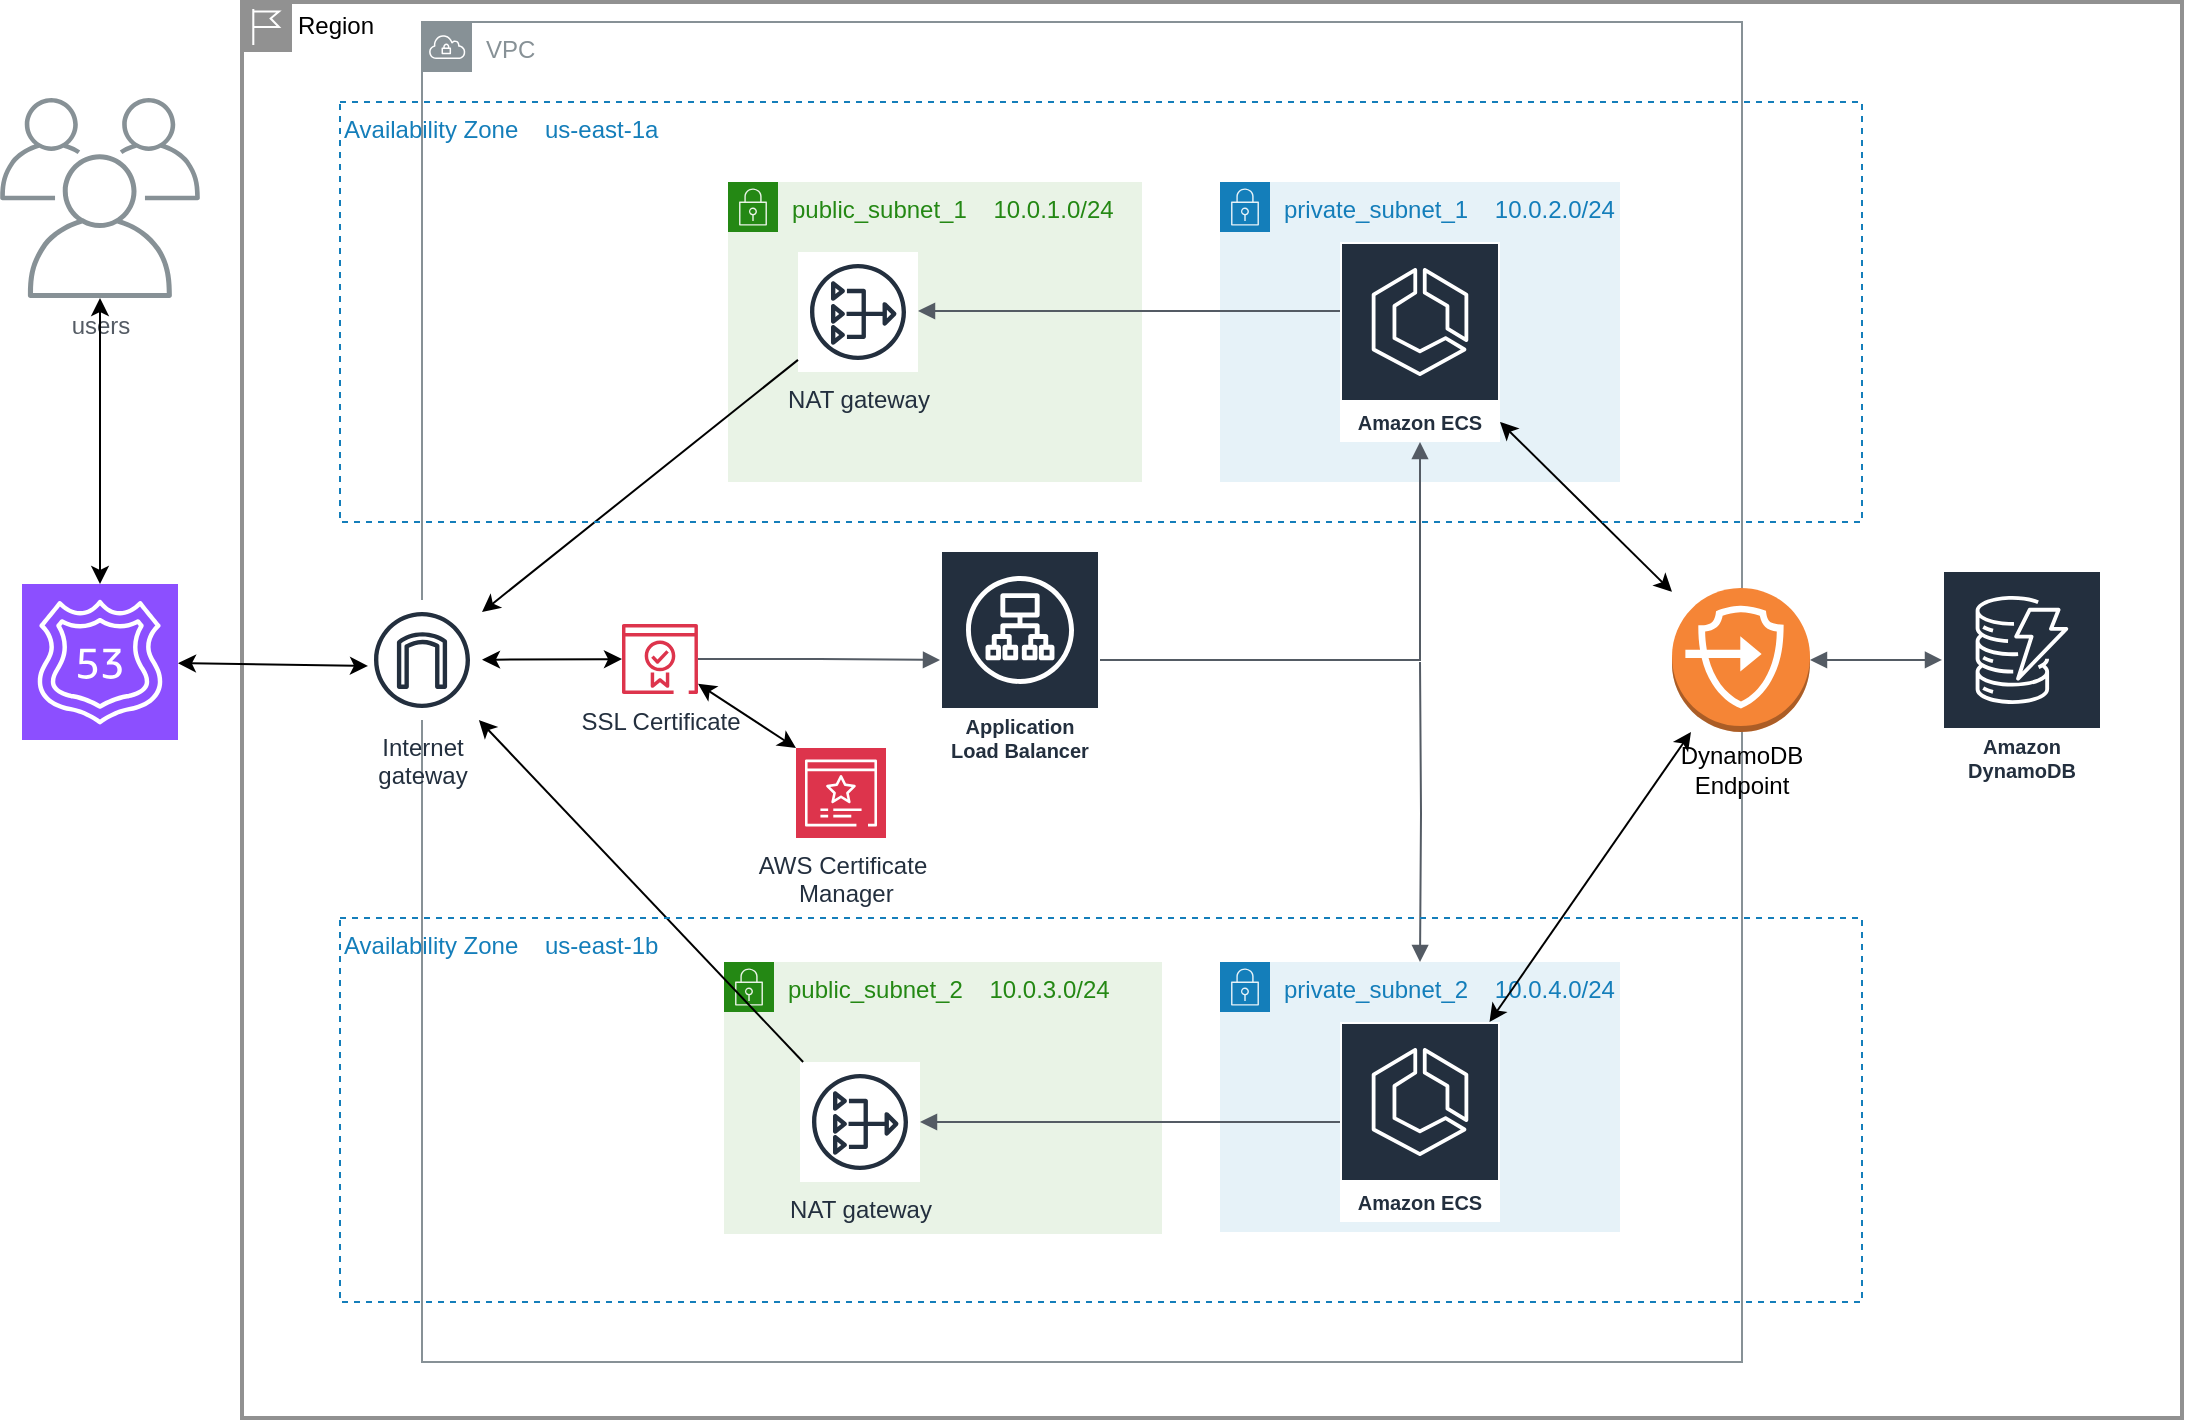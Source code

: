 <mxfile version="24.7.14">
  <diagram name="Page-1" id="aCf4mz3CWXnx07u85e5F">
    <mxGraphModel dx="2276" dy="747" grid="1" gridSize="10" guides="1" tooltips="1" connect="1" arrows="1" fold="1" page="1" pageScale="1" pageWidth="850" pageHeight="1100" math="0" shadow="0">
      <root>
        <mxCell id="0" />
        <mxCell id="1" parent="0" />
        <mxCell id="C3LEZmclD4hV7QYWi0aZ-1" value="Region" style="shape=mxgraph.ibm.box;prType=region;fontStyle=0;verticalAlign=top;align=left;spacingLeft=32;spacingTop=4;fillColor=none;rounded=0;whiteSpace=wrap;html=1;strokeColor=#919191;strokeWidth=2;dashed=0;container=1;spacing=-4;collapsible=0;expand=0;recursiveResize=0;movable=1;" parent="1" vertex="1">
          <mxGeometry x="111" y="92" width="970" height="708" as="geometry" />
        </mxCell>
        <mxCell id="C3LEZmclD4hV7QYWi0aZ-2" value="VPC" style="sketch=0;outlineConnect=0;gradientColor=none;html=1;whiteSpace=wrap;fontSize=12;fontStyle=0;shape=mxgraph.aws4.group;grIcon=mxgraph.aws4.group_vpc;strokeColor=#879196;fillColor=none;verticalAlign=top;align=left;spacingLeft=30;fontColor=#879196;dashed=0;" parent="C3LEZmclD4hV7QYWi0aZ-1" vertex="1">
          <mxGeometry x="90" y="10" width="660" height="670" as="geometry" />
        </mxCell>
        <mxCell id="C3LEZmclD4hV7QYWi0aZ-3" value="Internet&#xa;gateway" style="sketch=0;outlineConnect=0;fontColor=#232F3E;gradientColor=none;strokeColor=#232F3E;fillColor=#ffffff;dashed=0;verticalLabelPosition=bottom;verticalAlign=top;align=center;html=1;fontSize=12;fontStyle=0;aspect=fixed;shape=mxgraph.aws4.resourceIcon;resIcon=mxgraph.aws4.internet_gateway;" parent="C3LEZmclD4hV7QYWi0aZ-1" vertex="1">
          <mxGeometry x="60" y="299" width="60" height="60" as="geometry" />
        </mxCell>
        <mxCell id="C3LEZmclD4hV7QYWi0aZ-4" value="Application Load Balancer" style="sketch=0;outlineConnect=0;fontColor=#232F3E;gradientColor=none;strokeColor=#ffffff;fillColor=#232F3E;dashed=0;verticalLabelPosition=middle;verticalAlign=bottom;align=center;html=1;whiteSpace=wrap;fontSize=10;fontStyle=1;spacing=3;shape=mxgraph.aws4.productIcon;prIcon=mxgraph.aws4.application_load_balancer;" parent="C3LEZmclD4hV7QYWi0aZ-1" vertex="1">
          <mxGeometry x="349" y="274" width="80" height="110" as="geometry" />
        </mxCell>
        <mxCell id="C3LEZmclD4hV7QYWi0aZ-5" value="public_subnet_1&amp;nbsp; &amp;nbsp; 10.0.1.0/24" style="points=[[0,0],[0.25,0],[0.5,0],[0.75,0],[1,0],[1,0.25],[1,0.5],[1,0.75],[1,1],[0.75,1],[0.5,1],[0.25,1],[0,1],[0,0.75],[0,0.5],[0,0.25]];outlineConnect=0;gradientColor=none;html=1;whiteSpace=wrap;fontSize=12;fontStyle=0;container=1;pointerEvents=0;collapsible=0;recursiveResize=0;shape=mxgraph.aws4.group;grIcon=mxgraph.aws4.group_security_group;grStroke=0;strokeColor=#248814;fillColor=#E9F3E6;verticalAlign=top;align=left;spacingLeft=30;fontColor=#248814;dashed=0;" parent="C3LEZmclD4hV7QYWi0aZ-1" vertex="1">
          <mxGeometry x="243" y="90" width="207" height="150" as="geometry" />
        </mxCell>
        <mxCell id="C3LEZmclD4hV7QYWi0aZ-7" value="NAT gateway" style="sketch=0;outlineConnect=0;fontColor=#232F3E;gradientColor=none;strokeColor=#232F3E;fillColor=#ffffff;dashed=0;verticalLabelPosition=bottom;verticalAlign=top;align=center;html=1;fontSize=12;fontStyle=0;aspect=fixed;shape=mxgraph.aws4.resourceIcon;resIcon=mxgraph.aws4.nat_gateway;" parent="C3LEZmclD4hV7QYWi0aZ-5" vertex="1">
          <mxGeometry x="35" y="35" width="60" height="60" as="geometry" />
        </mxCell>
        <mxCell id="C3LEZmclD4hV7QYWi0aZ-6" value="public_subnet_2&amp;nbsp; &amp;nbsp;&amp;nbsp;10.0.3.0/24" style="points=[[0,0],[0.25,0],[0.5,0],[0.75,0],[1,0],[1,0.25],[1,0.5],[1,0.75],[1,1],[0.75,1],[0.5,1],[0.25,1],[0,1],[0,0.75],[0,0.5],[0,0.25]];outlineConnect=0;gradientColor=none;html=1;whiteSpace=wrap;fontSize=12;fontStyle=0;container=1;pointerEvents=0;collapsible=0;recursiveResize=0;shape=mxgraph.aws4.group;grIcon=mxgraph.aws4.group_security_group;grStroke=0;strokeColor=#248814;fillColor=#E9F3E6;verticalAlign=top;align=left;spacingLeft=30;fontColor=#248814;dashed=0;" parent="C3LEZmclD4hV7QYWi0aZ-1" vertex="1">
          <mxGeometry x="241" y="480" width="219" height="136" as="geometry" />
        </mxCell>
        <mxCell id="C3LEZmclD4hV7QYWi0aZ-8" value="NAT gateway" style="sketch=0;outlineConnect=0;fontColor=#232F3E;gradientColor=none;strokeColor=#232F3E;fillColor=#ffffff;dashed=0;verticalLabelPosition=bottom;verticalAlign=top;align=center;html=1;fontSize=12;fontStyle=0;aspect=fixed;shape=mxgraph.aws4.resourceIcon;resIcon=mxgraph.aws4.nat_gateway;" parent="C3LEZmclD4hV7QYWi0aZ-6" vertex="1">
          <mxGeometry x="38" y="50" width="60" height="60" as="geometry" />
        </mxCell>
        <mxCell id="C3LEZmclD4hV7QYWi0aZ-9" value="private_subnet_1&amp;nbsp; &amp;nbsp;&amp;nbsp;10.0.2.0/24" style="points=[[0,0],[0.25,0],[0.5,0],[0.75,0],[1,0],[1,0.25],[1,0.5],[1,0.75],[1,1],[0.75,1],[0.5,1],[0.25,1],[0,1],[0,0.75],[0,0.5],[0,0.25]];outlineConnect=0;gradientColor=none;html=1;whiteSpace=wrap;fontSize=12;fontStyle=0;container=1;pointerEvents=0;collapsible=0;recursiveResize=0;shape=mxgraph.aws4.group;grIcon=mxgraph.aws4.group_security_group;grStroke=0;strokeColor=#147EBA;fillColor=#E6F2F8;verticalAlign=top;align=left;spacingLeft=30;fontColor=#147EBA;dashed=0;" parent="C3LEZmclD4hV7QYWi0aZ-1" vertex="1">
          <mxGeometry x="489" y="90" width="200" height="150" as="geometry" />
        </mxCell>
        <mxCell id="C3LEZmclD4hV7QYWi0aZ-10" value="Amazon ECS" style="sketch=0;outlineConnect=0;fontColor=#232F3E;gradientColor=none;strokeColor=#ffffff;fillColor=#232F3E;dashed=0;verticalLabelPosition=middle;verticalAlign=bottom;align=center;html=1;whiteSpace=wrap;fontSize=10;fontStyle=1;spacing=3;shape=mxgraph.aws4.productIcon;prIcon=mxgraph.aws4.ecs;" parent="C3LEZmclD4hV7QYWi0aZ-9" vertex="1">
          <mxGeometry x="60" y="30" width="80" height="100" as="geometry" />
        </mxCell>
        <mxCell id="C3LEZmclD4hV7QYWi0aZ-24" value="" style="edgeStyle=orthogonalEdgeStyle;html=1;endArrow=none;elbow=vertical;startArrow=block;startFill=1;strokeColor=#545B64;rounded=0;" parent="C3LEZmclD4hV7QYWi0aZ-9" edge="1" source="C3LEZmclD4hV7QYWi0aZ-7">
          <mxGeometry width="100" relative="1" as="geometry">
            <mxPoint x="-90" y="64.5" as="sourcePoint" />
            <mxPoint x="60" y="64.5" as="targetPoint" />
            <Array as="points">
              <mxPoint x="-50" y="65" />
            </Array>
          </mxGeometry>
        </mxCell>
        <mxCell id="C3LEZmclD4hV7QYWi0aZ-11" value="Amazon DynamoDB" style="sketch=0;outlineConnect=0;fontColor=#232F3E;gradientColor=none;strokeColor=#ffffff;fillColor=#232F3E;dashed=0;verticalLabelPosition=middle;verticalAlign=bottom;align=center;html=1;whiteSpace=wrap;fontSize=10;fontStyle=1;spacing=3;shape=mxgraph.aws4.productIcon;prIcon=mxgraph.aws4.dynamodb;" parent="C3LEZmclD4hV7QYWi0aZ-1" vertex="1">
          <mxGeometry x="850" y="284" width="80" height="110" as="geometry" />
        </mxCell>
        <mxCell id="C3LEZmclD4hV7QYWi0aZ-14" value="" style="group" parent="C3LEZmclD4hV7QYWi0aZ-1" vertex="1" connectable="0">
          <mxGeometry x="715" y="293" width="69" height="106" as="geometry" />
        </mxCell>
        <mxCell id="C3LEZmclD4hV7QYWi0aZ-12" value="" style="outlineConnect=0;dashed=0;verticalLabelPosition=bottom;verticalAlign=top;align=center;html=1;shape=mxgraph.aws3.endpoints;fillColor=#F58536;gradientColor=none;" parent="C3LEZmclD4hV7QYWi0aZ-14" vertex="1">
          <mxGeometry width="69" height="72" as="geometry" />
        </mxCell>
        <mxCell id="C3LEZmclD4hV7QYWi0aZ-13" value="DynamoDB Endpoint" style="text;html=1;strokeColor=none;fillColor=none;align=center;verticalAlign=middle;whiteSpace=wrap;rounded=0;" parent="C3LEZmclD4hV7QYWi0aZ-14" vertex="1">
          <mxGeometry x="4.5" y="76" width="60" height="30" as="geometry" />
        </mxCell>
        <mxCell id="C3LEZmclD4hV7QYWi0aZ-15" value="private_subnet_2&amp;nbsp; &amp;nbsp;&amp;nbsp;10.0.4.0/24" style="points=[[0,0],[0.25,0],[0.5,0],[0.75,0],[1,0],[1,0.25],[1,0.5],[1,0.75],[1,1],[0.75,1],[0.5,1],[0.25,1],[0,1],[0,0.75],[0,0.5],[0,0.25]];outlineConnect=0;gradientColor=none;html=1;whiteSpace=wrap;fontSize=12;fontStyle=0;container=1;pointerEvents=0;collapsible=0;recursiveResize=0;shape=mxgraph.aws4.group;grIcon=mxgraph.aws4.group_security_group;grStroke=0;strokeColor=#147EBA;fillColor=#E6F2F8;verticalAlign=top;align=left;spacingLeft=30;fontColor=#147EBA;dashed=0;" parent="C3LEZmclD4hV7QYWi0aZ-1" vertex="1">
          <mxGeometry x="489" y="480" width="200" height="135" as="geometry" />
        </mxCell>
        <mxCell id="C3LEZmclD4hV7QYWi0aZ-16" value="Amazon ECS" style="sketch=0;outlineConnect=0;fontColor=#232F3E;gradientColor=none;strokeColor=#ffffff;fillColor=#232F3E;dashed=0;verticalLabelPosition=middle;verticalAlign=bottom;align=center;html=1;whiteSpace=wrap;fontSize=10;fontStyle=1;spacing=3;shape=mxgraph.aws4.productIcon;prIcon=mxgraph.aws4.ecs;" parent="C3LEZmclD4hV7QYWi0aZ-15" vertex="1">
          <mxGeometry x="60" y="30" width="80" height="100" as="geometry" />
        </mxCell>
        <mxCell id="C3LEZmclD4hV7QYWi0aZ-19" value="" style="edgeStyle=orthogonalEdgeStyle;html=1;endArrow=block;elbow=vertical;startArrow=none;endFill=1;strokeColor=#545B64;rounded=0;" parent="C3LEZmclD4hV7QYWi0aZ-1" edge="1" target="C3LEZmclD4hV7QYWi0aZ-4" source="xbgLvKlb90F9djh4Yrgw-1">
          <mxGeometry width="100" relative="1" as="geometry">
            <mxPoint x="230" y="283" as="sourcePoint" />
            <mxPoint x="190" y="270" as="targetPoint" />
          </mxGeometry>
        </mxCell>
        <mxCell id="C3LEZmclD4hV7QYWi0aZ-20" value="" style="edgeStyle=orthogonalEdgeStyle;html=1;endArrow=block;elbow=vertical;startArrow=none;endFill=1;strokeColor=#545B64;rounded=0;" parent="C3LEZmclD4hV7QYWi0aZ-1" target="C3LEZmclD4hV7QYWi0aZ-10" edge="1" source="C3LEZmclD4hV7QYWi0aZ-4">
          <mxGeometry width="100" relative="1" as="geometry">
            <mxPoint x="280" y="269.5" as="sourcePoint" />
            <mxPoint x="380" y="269.5" as="targetPoint" />
          </mxGeometry>
        </mxCell>
        <mxCell id="C3LEZmclD4hV7QYWi0aZ-21" value="" style="edgeStyle=orthogonalEdgeStyle;html=1;endArrow=block;elbow=vertical;startArrow=none;endFill=1;strokeColor=#545B64;rounded=0;" parent="C3LEZmclD4hV7QYWi0aZ-1" edge="1" target="C3LEZmclD4hV7QYWi0aZ-15">
          <mxGeometry width="100" relative="1" as="geometry">
            <mxPoint x="589" y="330" as="sourcePoint" />
            <mxPoint x="589" y="412" as="targetPoint" />
          </mxGeometry>
        </mxCell>
        <mxCell id="C3LEZmclD4hV7QYWi0aZ-23" value="" style="edgeStyle=orthogonalEdgeStyle;html=1;endArrow=none;elbow=vertical;startArrow=block;startFill=1;strokeColor=#545B64;rounded=0;" parent="C3LEZmclD4hV7QYWi0aZ-1" source="C3LEZmclD4hV7QYWi0aZ-8" target="C3LEZmclD4hV7QYWi0aZ-16" edge="1">
          <mxGeometry width="100" relative="1" as="geometry">
            <mxPoint x="260" y="410" as="sourcePoint" />
            <mxPoint x="390" y="414.5" as="targetPoint" />
            <Array as="points" />
          </mxGeometry>
        </mxCell>
        <mxCell id="C3LEZmclD4hV7QYWi0aZ-29" value="" style="endArrow=classic;startArrow=classic;html=1;rounded=0;" parent="C3LEZmclD4hV7QYWi0aZ-1" source="C3LEZmclD4hV7QYWi0aZ-16" edge="1" target="C3LEZmclD4hV7QYWi0aZ-12">
          <mxGeometry width="50" height="50" relative="1" as="geometry">
            <mxPoint x="500" y="267.5" as="sourcePoint" />
            <mxPoint x="580" y="313" as="targetPoint" />
          </mxGeometry>
        </mxCell>
        <mxCell id="C3LEZmclD4hV7QYWi0aZ-30" value="" style="edgeStyle=orthogonalEdgeStyle;html=1;endArrow=block;elbow=vertical;startArrow=block;startFill=1;endFill=1;strokeColor=#545B64;rounded=0;entryX=0;entryY=0.409;entryDx=0;entryDy=0;entryPerimeter=0;exitX=1;exitY=0.5;exitDx=0;exitDy=0;exitPerimeter=0;" parent="C3LEZmclD4hV7QYWi0aZ-1" edge="1" target="C3LEZmclD4hV7QYWi0aZ-11" source="C3LEZmclD4hV7QYWi0aZ-12">
          <mxGeometry width="100" relative="1" as="geometry">
            <mxPoint x="640" y="290" as="sourcePoint" />
            <mxPoint x="700" y="290" as="targetPoint" />
          </mxGeometry>
        </mxCell>
        <mxCell id="C3LEZmclD4hV7QYWi0aZ-28" value="" style="endArrow=classic;startArrow=classic;html=1;rounded=0;exitX=1;exitY=0.9;exitDx=0;exitDy=0;exitPerimeter=0;" parent="C3LEZmclD4hV7QYWi0aZ-1" target="C3LEZmclD4hV7QYWi0aZ-12" edge="1" source="C3LEZmclD4hV7QYWi0aZ-10">
          <mxGeometry width="50" height="50" relative="1" as="geometry">
            <mxPoint x="490" y="220" as="sourcePoint" />
            <mxPoint x="540" y="170" as="targetPoint" />
          </mxGeometry>
        </mxCell>
        <mxCell id="C3LEZmclD4hV7QYWi0aZ-27" value="" style="endArrow=classic;html=1;rounded=0;" parent="C3LEZmclD4hV7QYWi0aZ-1" target="C3LEZmclD4hV7QYWi0aZ-3" edge="1" source="C3LEZmclD4hV7QYWi0aZ-8">
          <mxGeometry width="50" height="50" relative="1" as="geometry">
            <mxPoint x="200" y="410" as="sourcePoint" />
            <mxPoint x="250" y="360" as="targetPoint" />
          </mxGeometry>
        </mxCell>
        <mxCell id="C3LEZmclD4hV7QYWi0aZ-26" value="" style="endArrow=classic;html=1;rounded=0;" parent="C3LEZmclD4hV7QYWi0aZ-1" target="C3LEZmclD4hV7QYWi0aZ-3" edge="1" source="C3LEZmclD4hV7QYWi0aZ-7">
          <mxGeometry width="50" height="50" relative="1" as="geometry">
            <mxPoint x="200" y="166.25" as="sourcePoint" />
            <mxPoint x="110" y="143.75" as="targetPoint" />
          </mxGeometry>
        </mxCell>
        <mxCell id="xbgLvKlb90F9djh4Yrgw-1" value="SSL Certificate" style="sketch=0;outlineConnect=0;fontColor=#232F3E;gradientColor=none;fillColor=#DD344C;strokeColor=none;dashed=0;verticalLabelPosition=bottom;verticalAlign=top;align=center;html=1;fontSize=12;fontStyle=0;aspect=fixed;pointerEvents=1;shape=mxgraph.aws4.certificate_manager_2;" vertex="1" parent="C3LEZmclD4hV7QYWi0aZ-1">
          <mxGeometry x="190" y="310.92" width="38" height="35.08" as="geometry" />
        </mxCell>
        <mxCell id="xbgLvKlb90F9djh4Yrgw-3" value="" style="endArrow=classic;startArrow=classic;html=1;rounded=0;" edge="1" parent="C3LEZmclD4hV7QYWi0aZ-1" source="xbgLvKlb90F9djh4Yrgw-1" target="C3LEZmclD4hV7QYWi0aZ-3">
          <mxGeometry width="50" height="50" relative="1" as="geometry">
            <mxPoint x="120" y="355" as="sourcePoint" />
            <mxPoint x="-20" y="675" as="targetPoint" />
          </mxGeometry>
        </mxCell>
        <mxCell id="xbgLvKlb90F9djh4Yrgw-2" value="AWS Certificate&lt;div&gt;&amp;nbsp;Manager&lt;/div&gt;" style="sketch=0;points=[[0,0,0],[0.25,0,0],[0.5,0,0],[0.75,0,0],[1,0,0],[0,1,0],[0.25,1,0],[0.5,1,0],[0.75,1,0],[1,1,0],[0,0.25,0],[0,0.5,0],[0,0.75,0],[1,0.25,0],[1,0.5,0],[1,0.75,0]];outlineConnect=0;fontColor=#232F3E;fillColor=#DD344C;strokeColor=#ffffff;dashed=0;verticalLabelPosition=bottom;verticalAlign=top;align=center;html=1;fontSize=12;fontStyle=0;aspect=fixed;shape=mxgraph.aws4.resourceIcon;resIcon=mxgraph.aws4.certificate_manager_3;" vertex="1" parent="C3LEZmclD4hV7QYWi0aZ-1">
          <mxGeometry x="277" y="373" width="45" height="45" as="geometry" />
        </mxCell>
        <mxCell id="xbgLvKlb90F9djh4Yrgw-4" value="" style="endArrow=classic;startArrow=classic;html=1;rounded=0;exitX=0;exitY=0;exitDx=0;exitDy=0;exitPerimeter=0;" edge="1" parent="C3LEZmclD4hV7QYWi0aZ-1" source="xbgLvKlb90F9djh4Yrgw-2" target="xbgLvKlb90F9djh4Yrgw-1">
          <mxGeometry width="50" height="50" relative="1" as="geometry">
            <mxPoint x="409" y="458" as="sourcePoint" />
            <mxPoint x="459" y="408" as="targetPoint" />
          </mxGeometry>
        </mxCell>
        <mxCell id="xbgLvKlb90F9djh4Yrgw-6" value="Availability Zone&amp;nbsp; &amp;nbsp;&amp;nbsp;us-east-1a" style="fillColor=none;strokeColor=#147EBA;dashed=1;verticalAlign=top;fontStyle=0;fontColor=#147EBA;whiteSpace=wrap;html=1;align=left;" vertex="1" parent="C3LEZmclD4hV7QYWi0aZ-1">
          <mxGeometry x="49" y="50" width="761" height="210" as="geometry" />
        </mxCell>
        <mxCell id="xbgLvKlb90F9djh4Yrgw-5" value="Availability Zone&amp;nbsp; &amp;nbsp;&amp;nbsp;us-east-1b" style="fillColor=none;strokeColor=#147EBA;dashed=1;verticalAlign=top;fontStyle=0;fontColor=#147EBA;whiteSpace=wrap;html=1;align=left;" vertex="1" parent="C3LEZmclD4hV7QYWi0aZ-1">
          <mxGeometry x="49" y="458" width="761" height="192" as="geometry" />
        </mxCell>
        <mxCell id="C3LEZmclD4hV7QYWi0aZ-31" value="users" style="sketch=0;outlineConnect=0;gradientColor=none;fontColor=#545B64;strokeColor=none;fillColor=#879196;dashed=0;verticalLabelPosition=bottom;verticalAlign=top;align=center;html=1;fontSize=12;fontStyle=0;aspect=fixed;shape=mxgraph.aws4.illustration_users;pointerEvents=1" parent="1" vertex="1">
          <mxGeometry x="-10" y="140" width="100" height="100" as="geometry" />
        </mxCell>
        <mxCell id="2mT4hJTFJCS7-FjS-mQA-1" value="" style="sketch=0;points=[[0,0,0],[0.25,0,0],[0.5,0,0],[0.75,0,0],[1,0,0],[0,1,0],[0.25,1,0],[0.5,1,0],[0.75,1,0],[1,1,0],[0,0.25,0],[0,0.5,0],[0,0.75,0],[1,0.25,0],[1,0.5,0],[1,0.75,0]];outlineConnect=0;fontColor=#232F3E;fillColor=#8C4FFF;strokeColor=#ffffff;dashed=0;verticalLabelPosition=bottom;verticalAlign=top;align=center;html=1;fontSize=12;fontStyle=0;aspect=fixed;shape=mxgraph.aws4.resourceIcon;resIcon=mxgraph.aws4.route_53;" parent="1" vertex="1">
          <mxGeometry x="1" y="383" width="78" height="78" as="geometry" />
        </mxCell>
        <mxCell id="2mT4hJTFJCS7-FjS-mQA-2" value="" style="endArrow=classic;startArrow=classic;html=1;rounded=0;entryX=0.5;entryY=0;entryDx=0;entryDy=0;entryPerimeter=0;" parent="1" source="C3LEZmclD4hV7QYWi0aZ-31" target="2mT4hJTFJCS7-FjS-mQA-1" edge="1">
          <mxGeometry width="50" height="50" relative="1" as="geometry">
            <mxPoint x="-140" y="290" as="sourcePoint" />
            <mxPoint x="-80" y="365" as="targetPoint" />
          </mxGeometry>
        </mxCell>
        <mxCell id="2mT4hJTFJCS7-FjS-mQA-3" value="" style="endArrow=classic;startArrow=classic;html=1;rounded=0;entryX=0.05;entryY=0.55;entryDx=0;entryDy=0;entryPerimeter=0;" parent="1" source="2mT4hJTFJCS7-FjS-mQA-1" target="C3LEZmclD4hV7QYWi0aZ-3" edge="1">
          <mxGeometry width="50" height="50" relative="1" as="geometry">
            <mxPoint x="-129" y="368" as="sourcePoint" />
            <mxPoint x="-40" y="369" as="targetPoint" />
          </mxGeometry>
        </mxCell>
      </root>
    </mxGraphModel>
  </diagram>
</mxfile>
